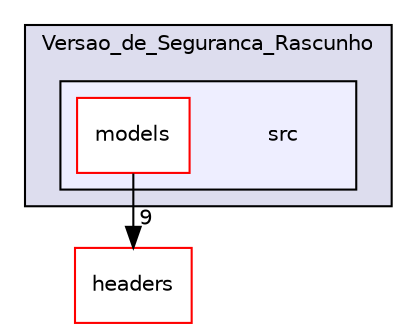 digraph "Versao_de_Seguranca_Rascunho/src" {
  compound=true
  node [ fontsize="10", fontname="Helvetica"];
  edge [ labelfontsize="10", labelfontname="Helvetica"];
  subgraph clusterdir_a43a46c6b5c9a26299106a22293a3a7a {
    graph [ bgcolor="#ddddee", pencolor="black", label="Versao_de_Seguranca_Rascunho" fontname="Helvetica", fontsize="10", URL="dir_a43a46c6b5c9a26299106a22293a3a7a.html"]
  subgraph clusterdir_74228a01bc219b98964e3f1e31a5405b {
    graph [ bgcolor="#eeeeff", pencolor="black", label="" URL="dir_74228a01bc219b98964e3f1e31a5405b.html"];
    dir_74228a01bc219b98964e3f1e31a5405b [shape=plaintext label="src"];
    dir_e6b0109e0789edffbbd86fb2d33e8efa [shape=box label="models" color="red" fillcolor="white" style="filled" URL="dir_e6b0109e0789edffbbd86fb2d33e8efa.html"];
  }
  }
  dir_12484101b3badd222c5f6336c0466e50 [shape=box label="headers" fillcolor="white" style="filled" color="red" URL="dir_12484101b3badd222c5f6336c0466e50.html"];
  dir_e6b0109e0789edffbbd86fb2d33e8efa->dir_12484101b3badd222c5f6336c0466e50 [headlabel="9", labeldistance=1.5 headhref="dir_000021_000006.html"];
}
